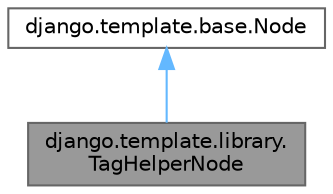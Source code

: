 digraph "django.template.library.TagHelperNode"
{
 // LATEX_PDF_SIZE
  bgcolor="transparent";
  edge [fontname=Helvetica,fontsize=10,labelfontname=Helvetica,labelfontsize=10];
  node [fontname=Helvetica,fontsize=10,shape=box,height=0.2,width=0.4];
  Node1 [id="Node000001",label="django.template.library.\lTagHelperNode",height=0.2,width=0.4,color="gray40", fillcolor="grey60", style="filled", fontcolor="black",tooltip=" "];
  Node2 -> Node1 [id="edge1_Node000001_Node000002",dir="back",color="steelblue1",style="solid",tooltip=" "];
  Node2 [id="Node000002",label="django.template.base.Node",height=0.2,width=0.4,color="gray40", fillcolor="white", style="filled",URL="$classdjango_1_1template_1_1base_1_1_node.html",tooltip=" "];
}
